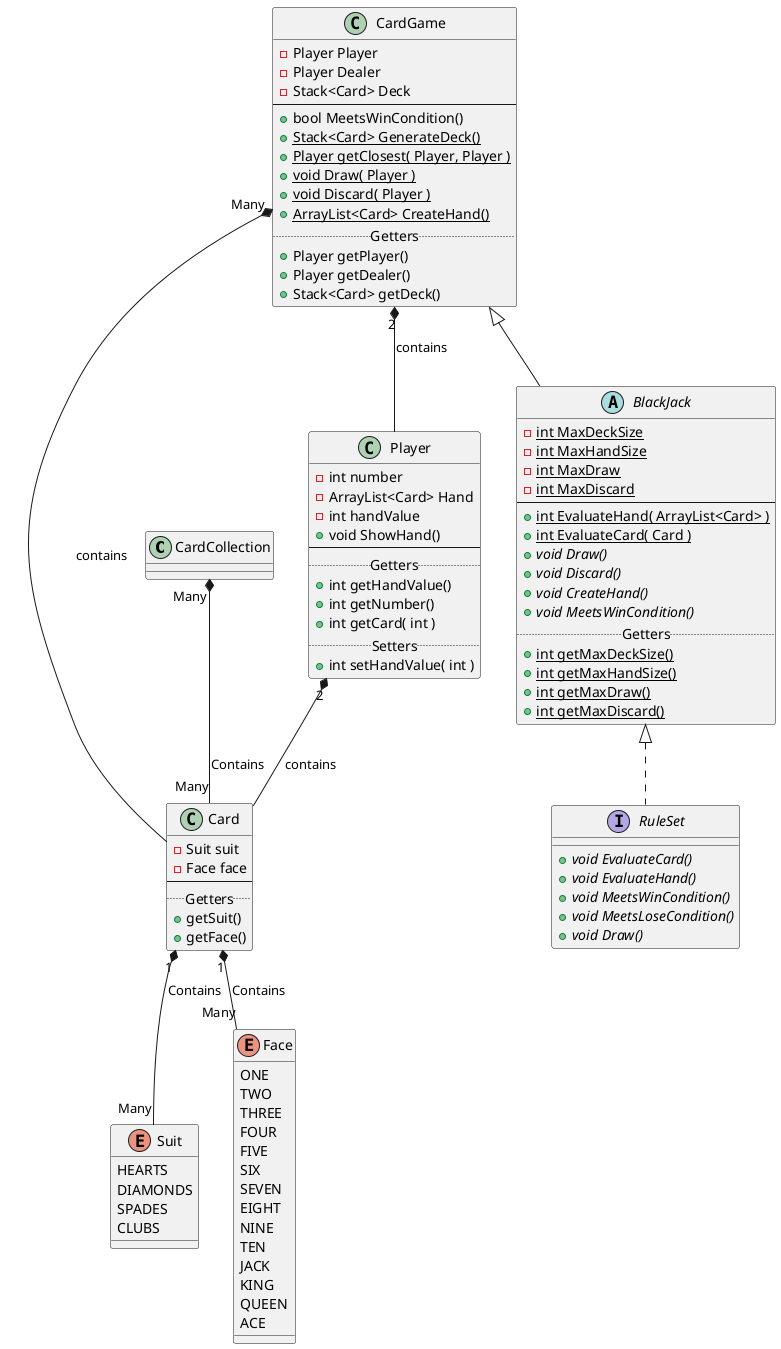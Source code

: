 @startuml BlackJack
CardCollection "Many" *-- "Many" Card : Contains


interface RuleSet {
    + {abstract} void EvaluateCard()
    + {abstract} void EvaluateHand()
    + {abstract} void MeetsWinCondition()
    + {abstract} void MeetsLoseCondition()
    + {abstract} void Draw()
}

BlackJack <|.. RuleSet
abstract BlackJack {
    - {static} int MaxDeckSize
    - {static} int MaxHandSize
    - {static} int MaxDraw
    - {static} int MaxDiscard
    --
    + {static} int EvaluateHand( ArrayList<Card> )
    + {static} int EvaluateCard( Card )
    + {abstract} void Draw()
    + {abstract} void Discard()
    + {abstract} void CreateHand()
    + {abstract} void MeetsWinCondition()
    ..Getters..
    + {static} int getMaxDeckSize()
    + {static} int getMaxHandSize()
    + {static} int getMaxDraw()
    + {static} int getMaxDiscard()
}

CardGame <|-- BlackJack

class CardGame {
    - Player Player
    - Player Dealer
    - Stack<Card> Deck
    --
    + bool MeetsWinCondition()
    + {static} Stack<Card> GenerateDeck()
    + {static} Player getClosest( Player, Player )
    + {static} void Draw( Player )
    + {static} void Discard( Player )
    + {static} ArrayList<Card> CreateHand()
    ..Getters..
    + Player getPlayer()
    + Player getDealer()
    + Stack<Card> getDeck()
}

CardGame "2" *-- Player : contains
CardGame "Many" *-- Card : contains
class Player {
    - int number
    - ArrayList<Card> Hand
    - int handValue
    + void ShowHand()
    --
    ..Getters..
    + int getHandValue()
    + int getNumber()
    + int getCard( int )
    ..Setters..
    + int setHandValue( int )
}

Player "2" *-- Card : contains
class Card {
   - Suit suit
   - Face face
   --
   ..Getters..
   + getSuit()
   + getFace()
}

Card "1" *-- "Many" Suit : Contains
Card "1" *-- "Many" Face : Contains
enum Face {
    ONE
    TWO
    THREE
    FOUR
    FIVE
    SIX
    SEVEN
    EIGHT
    NINE
    TEN
    JACK
    KING
    QUEEN
    ACE
}

enum Suit {
    HEARTS
    DIAMONDS 
    SPADES 
    CLUBS
}

@enduml